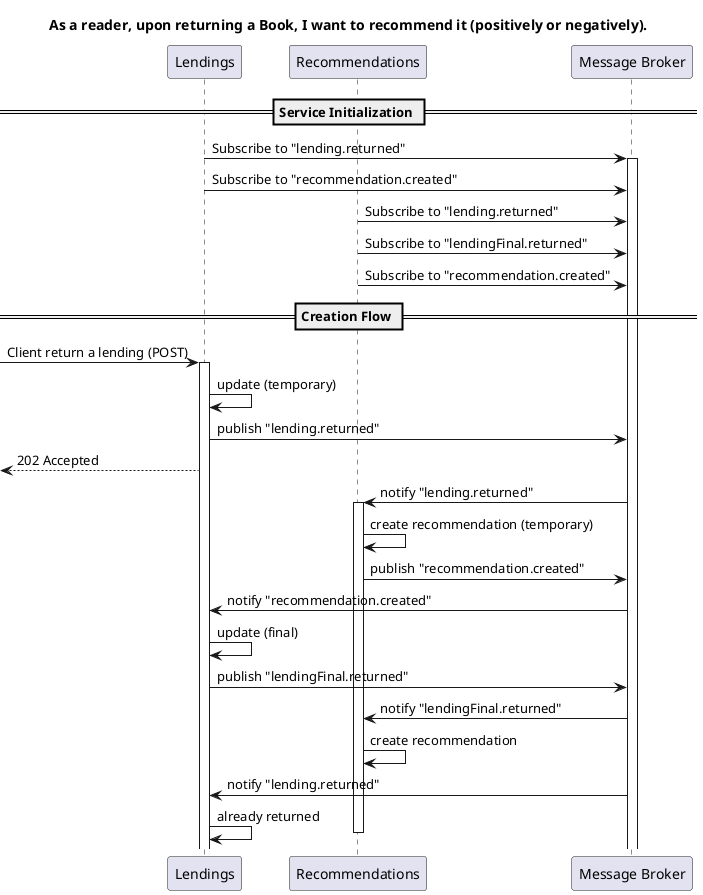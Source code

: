 @startuml
title As a reader, upon returning a Book, I want to recommend it (positively or negatively). 

participant "Lendings" as l
participant "Recommendations" as r
participant "Message Broker" as mb

== Service Initialization ==



l -> mb: Subscribe to "lending.returned"
activate mb
l -> mb: Subscribe to "recommendation.created"

r -> mb: Subscribe to "lending.returned"
r -> mb: Subscribe to "lendingFinal.returned"
r -> mb: Subscribe to "recommendation.created"

== Creation Flow ==

[-> l : Client return a lending (POST)
activate l

l -> l : update (temporary)
l -> mb : publish "lending.returned"
[<-- l  : 202 Accepted 

mb -> r : notify "lending.returned"
activate r
r -> r : create recommendation (temporary)
r -> mb : publish "recommendation.created"

mb -> l : notify "recommendation.created"
l -> l : update (final)
l -> mb : publish "lendingFinal.returned"




mb -> r : notify "lendingFinal.returned"
r -> r : create recommendation

mb -> l : notify "lending.returned"
l -> l : already returned

deactivate r



@enduml